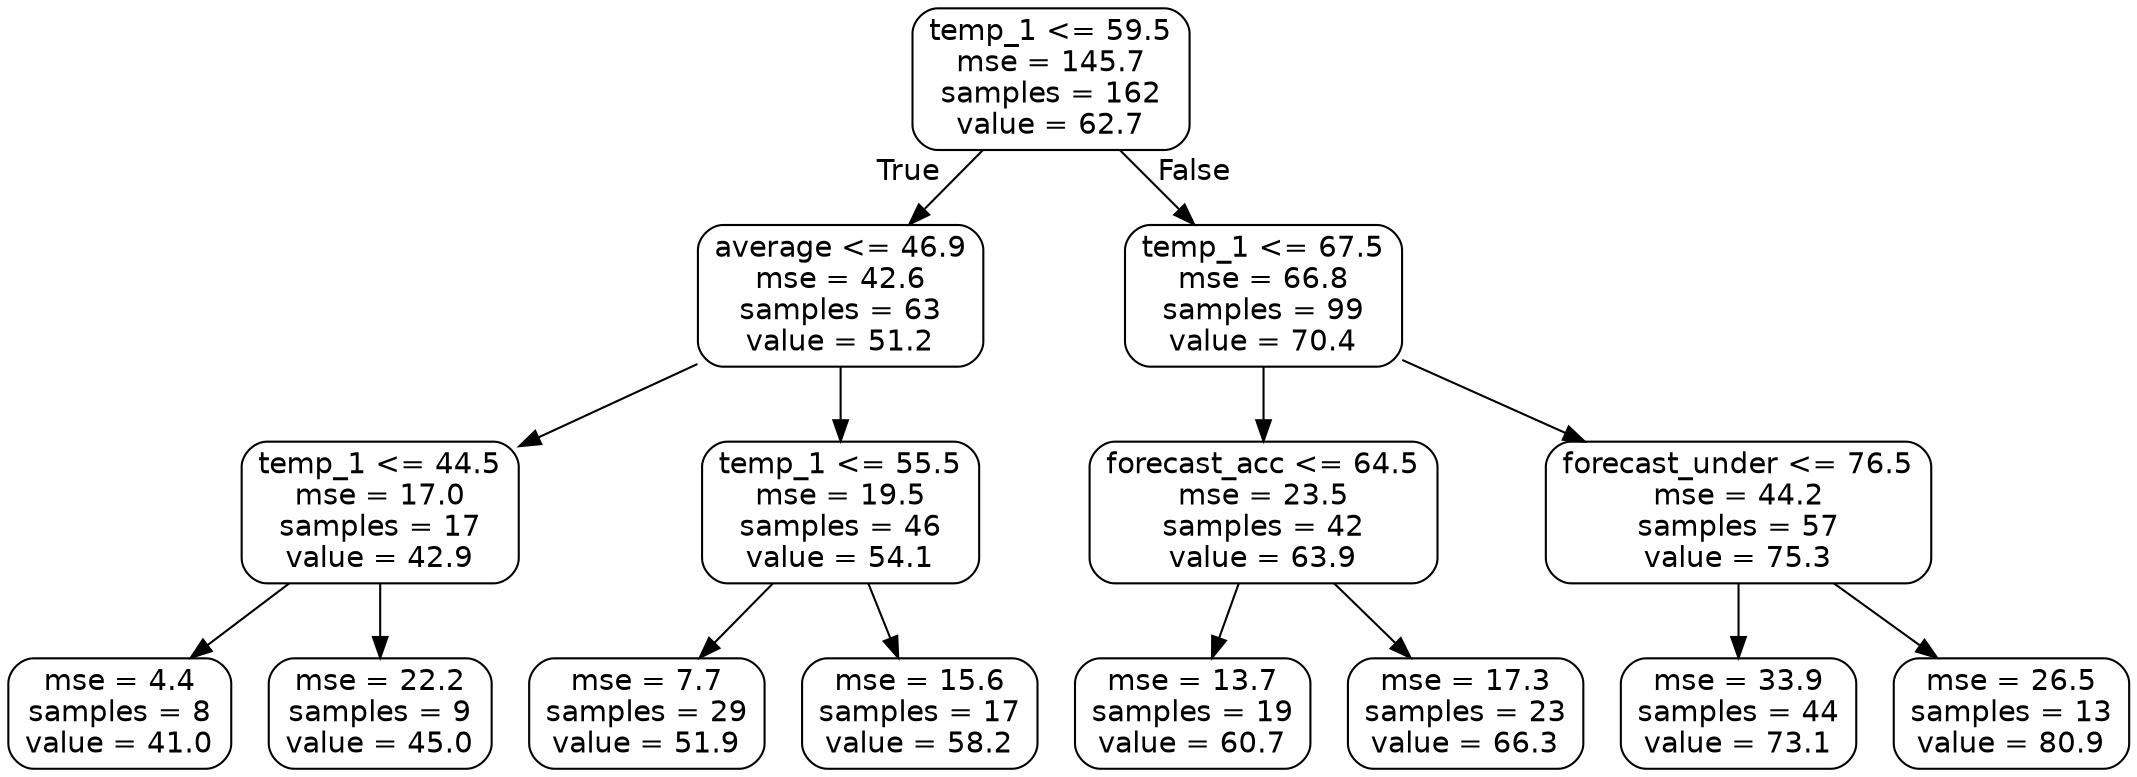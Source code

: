 digraph Tree {
node [shape=box, style="rounded", color="black", fontname=helvetica] ;
edge [fontname=helvetica] ;
0 [label="temp_1 <= 59.5\nmse = 145.7\nsamples = 162\nvalue = 62.7"] ;
1 [label="average <= 46.9\nmse = 42.6\nsamples = 63\nvalue = 51.2"] ;
0 -> 1 [labeldistance=2.5, labelangle=45, headlabel="True"] ;
2 [label="temp_1 <= 44.5\nmse = 17.0\nsamples = 17\nvalue = 42.9"] ;
1 -> 2 ;
3 [label="mse = 4.4\nsamples = 8\nvalue = 41.0"] ;
2 -> 3 ;
4 [label="mse = 22.2\nsamples = 9\nvalue = 45.0"] ;
2 -> 4 ;
5 [label="temp_1 <= 55.5\nmse = 19.5\nsamples = 46\nvalue = 54.1"] ;
1 -> 5 ;
6 [label="mse = 7.7\nsamples = 29\nvalue = 51.9"] ;
5 -> 6 ;
7 [label="mse = 15.6\nsamples = 17\nvalue = 58.2"] ;
5 -> 7 ;
8 [label="temp_1 <= 67.5\nmse = 66.8\nsamples = 99\nvalue = 70.4"] ;
0 -> 8 [labeldistance=2.5, labelangle=-45, headlabel="False"] ;
9 [label="forecast_acc <= 64.5\nmse = 23.5\nsamples = 42\nvalue = 63.9"] ;
8 -> 9 ;
10 [label="mse = 13.7\nsamples = 19\nvalue = 60.7"] ;
9 -> 10 ;
11 [label="mse = 17.3\nsamples = 23\nvalue = 66.3"] ;
9 -> 11 ;
12 [label="forecast_under <= 76.5\nmse = 44.2\nsamples = 57\nvalue = 75.3"] ;
8 -> 12 ;
13 [label="mse = 33.9\nsamples = 44\nvalue = 73.1"] ;
12 -> 13 ;
14 [label="mse = 26.5\nsamples = 13\nvalue = 80.9"] ;
12 -> 14 ;
}